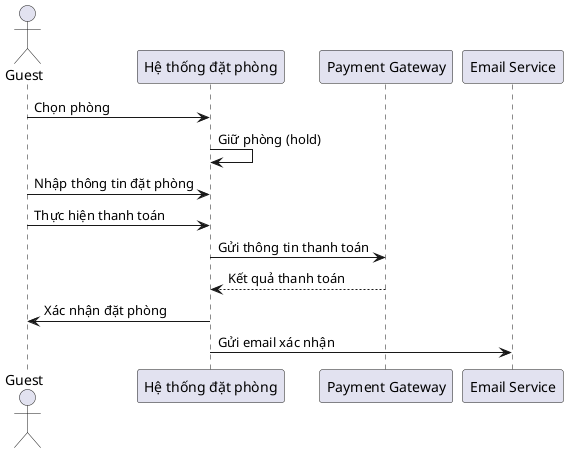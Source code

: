 @startuml
actor Guest
participant "Hệ thống đặt phòng" as System
participant "Payment Gateway" as Payment
participant "Email Service" as Email

Guest -> System: Chọn phòng
System -> System: Giữ phòng (hold)

Guest -> System: Nhập thông tin đặt phòng
Guest -> System: Thực hiện thanh toán
System -> Payment: Gửi thông tin thanh toán
Payment --> System: Kết quả thanh toán

System -> Guest: Xác nhận đặt phòng
System -> Email: Gửi email xác nhận
@enduml
